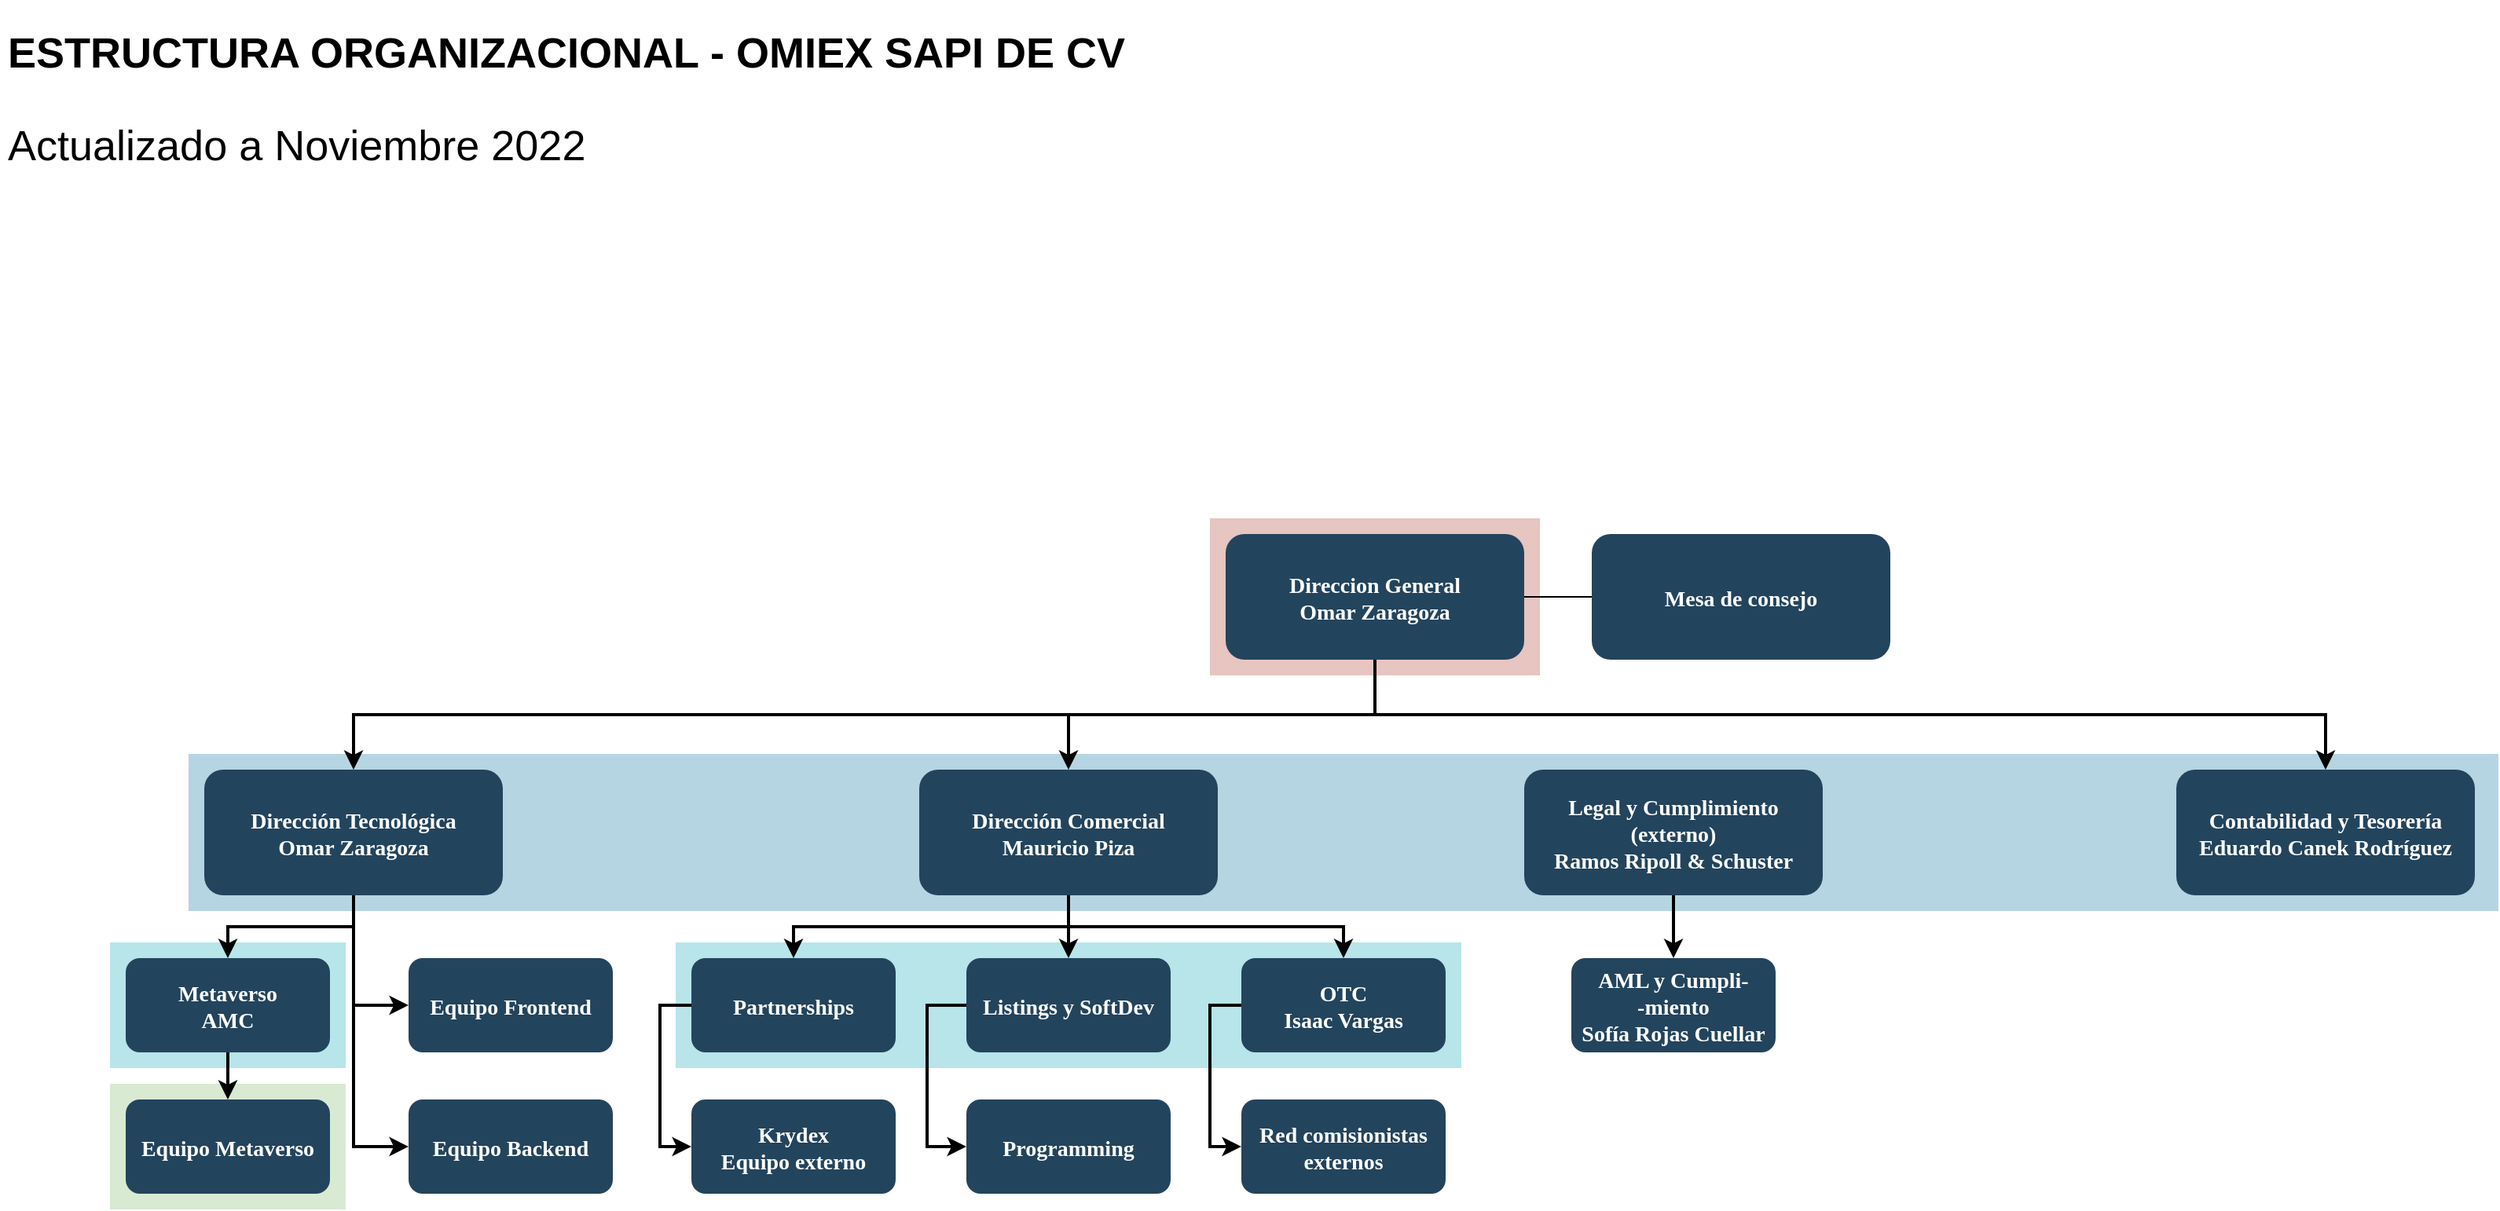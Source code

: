 <mxfile version="20.5.2" type="github">
  <diagram name="Page-1" id="2c0d36ab-eaac-3732-788b-9136903baeff">
    <mxGraphModel dx="2370" dy="1280" grid="1" gridSize="10" guides="1" tooltips="1" connect="1" arrows="1" fold="1" page="1" pageScale="1.5" pageWidth="1169" pageHeight="827" background="none" math="0" shadow="0">
      <root>
        <mxCell id="0" />
        <mxCell id="1" parent="0" />
        <mxCell id="123" value="" style="fillColor=#AE4132;strokeColor=none;opacity=30;" parent="1" vertex="1">
          <mxGeometry x="810" y="370" width="210" height="100.0" as="geometry" />
        </mxCell>
        <mxCell id="122" value="" style="fillColor=#10739E;strokeColor=none;opacity=30;" parent="1" vertex="1">
          <mxGeometry x="160" y="520" width="1470" height="100.0" as="geometry" />
        </mxCell>
        <mxCell id="111" value="" style="fillColor=#D9EAD3;strokeColor=none" parent="1" vertex="1">
          <mxGeometry x="110" y="730.0" width="150" height="80" as="geometry" />
        </mxCell>
        <mxCell id="109" value="" style="fillColor=#12AAB5;strokeColor=none;opacity=30;" parent="1" vertex="1">
          <mxGeometry x="470" y="640" width="500" height="80" as="geometry" />
        </mxCell>
        <mxCell id="108" value="" style="fillColor=#12AAB5;strokeColor=none;opacity=30;" parent="1" vertex="1">
          <mxGeometry x="110.0" y="640" width="150" height="80" as="geometry" />
        </mxCell>
        <mxCell id="2" value="Direccion General&#xa;Omar Zaragoza" style="rounded=1;fillColor=#23445D;gradientColor=none;strokeColor=none;fontColor=#FFFFFF;fontStyle=1;fontFamily=Tahoma;fontSize=14" parent="1" vertex="1">
          <mxGeometry x="820" y="380" width="190" height="80" as="geometry" />
        </mxCell>
        <mxCell id="4" value="Contabilidad y Tesorería&#xa;Eduardo Canek Rodríguez" style="rounded=1;fillColor=#23445D;gradientColor=none;strokeColor=none;fontColor=#FFFFFF;fontStyle=1;fontFamily=Tahoma;fontSize=14" parent="1" vertex="1">
          <mxGeometry x="1425.0" y="530" width="190" height="80" as="geometry" />
        </mxCell>
        <mxCell id="9" value="" style="edgeStyle=elbowEdgeStyle;elbow=vertical;strokeWidth=2;rounded=0" parent="1" source="2" target="4" edge="1">
          <mxGeometry x="400" y="410" width="100" height="100" as="geometry">
            <mxPoint x="400" y="510" as="sourcePoint" />
            <mxPoint x="500" y="410" as="targetPoint" />
          </mxGeometry>
        </mxCell>
        <mxCell id="10" value="Legal y Cumplimiento&#xa;(externo)&#xa;Ramos Ripoll &amp; Schuster" style="rounded=1;fillColor=#23445D;gradientColor=none;strokeColor=none;fontColor=#FFFFFF;fontStyle=1;fontFamily=Tahoma;fontSize=14" parent="1" vertex="1">
          <mxGeometry x="1010" y="530" width="190" height="80" as="geometry" />
        </mxCell>
        <mxCell id="12" value="Dirección Comercial&#xa;Mauricio Piza" style="rounded=1;fillColor=#23445D;gradientColor=none;strokeColor=none;fontColor=#FFFFFF;fontStyle=1;fontFamily=Tahoma;fontSize=14" parent="1" vertex="1">
          <mxGeometry x="625.0" y="530" width="190" height="80" as="geometry" />
        </mxCell>
        <mxCell id="13" value="Dirección Tecnológica&#xa;Omar Zaragoza" style="rounded=1;fillColor=#23445D;gradientColor=none;strokeColor=none;fontColor=#FFFFFF;fontStyle=1;fontFamily=Tahoma;fontSize=14" parent="1" vertex="1">
          <mxGeometry x="170" y="530" width="190" height="80" as="geometry" />
        </mxCell>
        <mxCell id="14" value="Metaverso&#xa;AMC" style="rounded=1;fillColor=#23445D;gradientColor=none;strokeColor=none;fontColor=#FFFFFF;fontStyle=1;fontFamily=Tahoma;fontSize=14" parent="1" vertex="1">
          <mxGeometry x="120" y="650" width="130" height="60" as="geometry" />
        </mxCell>
        <mxCell id="15" value="Equipo Metaverso" style="rounded=1;fillColor=#23445D;gradientColor=none;strokeColor=none;fontColor=#FFFFFF;fontStyle=1;fontFamily=Tahoma;fontSize=14" parent="1" vertex="1">
          <mxGeometry x="120" y="740" width="130" height="60" as="geometry" />
        </mxCell>
        <mxCell id="16" value="Equipo Frontend" style="rounded=1;fillColor=#23445D;gradientColor=none;strokeColor=none;fontColor=#FFFFFF;fontStyle=1;fontFamily=Tahoma;fontSize=14" parent="1" vertex="1">
          <mxGeometry x="300" y="650" width="130" height="60" as="geometry" />
        </mxCell>
        <mxCell id="17" value="Equipo Backend" style="rounded=1;fillColor=#23445D;gradientColor=none;strokeColor=none;fontColor=#FFFFFF;fontStyle=1;fontFamily=Tahoma;fontSize=14" parent="1" vertex="1">
          <mxGeometry x="300" y="740" width="130" height="60" as="geometry" />
        </mxCell>
        <mxCell id="25" value="Partnerships" style="rounded=1;fillColor=#23445D;gradientColor=none;strokeColor=none;fontColor=#FFFFFF;fontStyle=1;fontFamily=Tahoma;fontSize=14" parent="1" vertex="1">
          <mxGeometry x="480" y="650" width="130" height="60" as="geometry" />
        </mxCell>
        <mxCell id="26" value="Krydex&#xa;Equipo externo" style="rounded=1;fillColor=#23445D;gradientColor=none;strokeColor=none;fontColor=#FFFFFF;fontStyle=1;fontFamily=Tahoma;fontSize=14" parent="1" vertex="1">
          <mxGeometry x="480" y="740" width="130" height="60" as="geometry" />
        </mxCell>
        <mxCell id="29" value="Listings y SoftDev" style="rounded=1;fillColor=#23445D;gradientColor=none;strokeColor=none;fontColor=#FFFFFF;fontStyle=1;fontFamily=Tahoma;fontSize=14" parent="1" vertex="1">
          <mxGeometry x="655" y="650" width="130" height="60" as="geometry" />
        </mxCell>
        <mxCell id="30" value="Programming" style="rounded=1;fillColor=#23445D;gradientColor=none;strokeColor=none;fontColor=#FFFFFF;fontStyle=1;fontFamily=Tahoma;fontSize=14" parent="1" vertex="1">
          <mxGeometry x="655" y="740" width="130" height="60" as="geometry" />
        </mxCell>
        <mxCell id="33" value="OTC&#xa;Isaac Vargas" style="rounded=1;fillColor=#23445D;gradientColor=none;strokeColor=none;fontColor=#FFFFFF;fontStyle=1;fontFamily=Tahoma;fontSize=14" parent="1" vertex="1">
          <mxGeometry x="830" y="650" width="130" height="60" as="geometry" />
        </mxCell>
        <mxCell id="34" value="Red comisionistas&#xa;externos" style="rounded=1;fillColor=#23445D;gradientColor=none;strokeColor=none;fontColor=#FFFFFF;fontStyle=1;fontFamily=Tahoma;fontSize=14" parent="1" vertex="1">
          <mxGeometry x="830" y="740" width="130" height="60" as="geometry" />
        </mxCell>
        <mxCell id="41" value="AML y Cumpli-&#xa;-miento&#xa;Sofía Rojas Cuellar" style="rounded=1;fillColor=#23445D;gradientColor=none;strokeColor=none;fontColor=#FFFFFF;fontStyle=1;fontFamily=Tahoma;fontSize=14" parent="1" vertex="1">
          <mxGeometry x="1040" y="650" width="130" height="60" as="geometry" />
        </mxCell>
        <mxCell id="59" value="" style="edgeStyle=elbowEdgeStyle;elbow=vertical;strokeWidth=2;rounded=0" parent="1" source="2" target="12" edge="1">
          <mxGeometry x="410" y="420" width="100" height="100" as="geometry">
            <mxPoint x="925.0" y="470" as="sourcePoint" />
            <mxPoint x="1530.0" y="540" as="targetPoint" />
          </mxGeometry>
        </mxCell>
        <mxCell id="61" value="" style="edgeStyle=elbowEdgeStyle;elbow=vertical;strokeWidth=2;rounded=0" parent="1" source="2" target="13" edge="1">
          <mxGeometry x="40" y="330" width="100" height="100" as="geometry">
            <mxPoint x="40" y="430" as="sourcePoint" />
            <mxPoint x="140" y="330" as="targetPoint" />
          </mxGeometry>
        </mxCell>
        <mxCell id="62" value="" style="edgeStyle=elbowEdgeStyle;elbow=vertical;strokeWidth=2;rounded=0" parent="1" source="13" target="14" edge="1">
          <mxGeometry x="40" y="330" width="100" height="100" as="geometry">
            <mxPoint x="40" y="430" as="sourcePoint" />
            <mxPoint x="140" y="330" as="targetPoint" />
          </mxGeometry>
        </mxCell>
        <mxCell id="64" value="" style="edgeStyle=elbowEdgeStyle;elbow=horizontal;strokeWidth=2;rounded=0" parent="1" source="13" target="16" edge="1">
          <mxGeometry x="40" y="330" width="100" height="100" as="geometry">
            <mxPoint x="40" y="430" as="sourcePoint" />
            <mxPoint x="140" y="330" as="targetPoint" />
            <Array as="points">
              <mxPoint x="265" y="630" />
            </Array>
          </mxGeometry>
        </mxCell>
        <mxCell id="65" value="" style="edgeStyle=elbowEdgeStyle;elbow=horizontal;strokeWidth=2;rounded=0" parent="1" source="13" target="17" edge="1">
          <mxGeometry x="40" y="330" width="100" height="100" as="geometry">
            <mxPoint x="40" y="430" as="sourcePoint" />
            <mxPoint x="140" y="330" as="targetPoint" />
            <Array as="points">
              <mxPoint x="265" y="670" />
            </Array>
          </mxGeometry>
        </mxCell>
        <mxCell id="70" value="" style="edgeStyle=elbowEdgeStyle;elbow=horizontal;strokeWidth=2;rounded=0" parent="1" source="25" target="26" edge="1">
          <mxGeometry x="40" y="330" width="100" height="100" as="geometry">
            <mxPoint x="40" y="430" as="sourcePoint" />
            <mxPoint x="140" y="330" as="targetPoint" />
            <Array as="points">
              <mxPoint x="460" y="730" />
            </Array>
          </mxGeometry>
        </mxCell>
        <mxCell id="73" value="" style="edgeStyle=elbowEdgeStyle;elbow=horizontal;strokeWidth=2;rounded=0" parent="1" source="29" target="30" edge="1">
          <mxGeometry x="40" y="330" width="100" height="100" as="geometry">
            <mxPoint x="40" y="430" as="sourcePoint" />
            <mxPoint x="140" y="330" as="targetPoint" />
            <Array as="points">
              <mxPoint x="630" y="730" />
            </Array>
          </mxGeometry>
        </mxCell>
        <mxCell id="76" value="" style="edgeStyle=elbowEdgeStyle;elbow=horizontal;strokeWidth=2;rounded=0" parent="1" source="33" target="34" edge="1">
          <mxGeometry x="40" y="330" width="100" height="100" as="geometry">
            <mxPoint x="40" y="430" as="sourcePoint" />
            <mxPoint x="140" y="330" as="targetPoint" />
            <Array as="points">
              <mxPoint x="810" y="730" />
            </Array>
          </mxGeometry>
        </mxCell>
        <mxCell id="100" value="" style="edgeStyle=elbowEdgeStyle;elbow=vertical;strokeWidth=2;rounded=0" parent="1" source="12" target="25" edge="1">
          <mxGeometry x="40" y="330" width="100" height="100" as="geometry">
            <mxPoint x="40" y="430" as="sourcePoint" />
            <mxPoint x="140" y="330" as="targetPoint" />
          </mxGeometry>
        </mxCell>
        <mxCell id="101" value="" style="edgeStyle=elbowEdgeStyle;elbow=vertical;strokeWidth=2;rounded=0" parent="1" source="12" target="29" edge="1">
          <mxGeometry x="40" y="330" width="100" height="100" as="geometry">
            <mxPoint x="40" y="430" as="sourcePoint" />
            <mxPoint x="140" y="330" as="targetPoint" />
          </mxGeometry>
        </mxCell>
        <mxCell id="102" value="" style="edgeStyle=elbowEdgeStyle;elbow=vertical;strokeWidth=2;rounded=0" parent="1" source="12" target="33" edge="1">
          <mxGeometry x="40" y="330" width="100" height="100" as="geometry">
            <mxPoint x="40" y="430" as="sourcePoint" />
            <mxPoint x="140" y="330" as="targetPoint" />
          </mxGeometry>
        </mxCell>
        <mxCell id="103" value="" style="edgeStyle=elbowEdgeStyle;elbow=vertical;strokeWidth=2;rounded=0" parent="1" source="10" target="41" edge="1">
          <mxGeometry x="40" y="330" width="100" height="100" as="geometry">
            <mxPoint x="40" y="430" as="sourcePoint" />
            <mxPoint x="140" y="330" as="targetPoint" />
          </mxGeometry>
        </mxCell>
        <mxCell id="107" value="" style="edgeStyle=elbowEdgeStyle;elbow=vertical;rounded=0;strokeWidth=2" parent="1" source="14" target="15" edge="1">
          <mxGeometry x="40" y="330" width="100" height="100" as="geometry">
            <mxPoint x="40" y="430" as="sourcePoint" />
            <mxPoint x="140" y="330" as="targetPoint" />
          </mxGeometry>
        </mxCell>
        <mxCell id="Mv1HnMM6e_C7Xg7N3_UZ-124" style="edgeStyle=orthogonalEdgeStyle;rounded=0;orthogonalLoop=1;jettySize=auto;html=1;exitX=0;exitY=0.5;exitDx=0;exitDy=0;entryX=1;entryY=0.5;entryDx=0;entryDy=0;endArrow=none;endFill=0;" edge="1" parent="1" source="Mv1HnMM6e_C7Xg7N3_UZ-123" target="2">
          <mxGeometry relative="1" as="geometry" />
        </mxCell>
        <mxCell id="Mv1HnMM6e_C7Xg7N3_UZ-123" value="Mesa de consejo" style="rounded=1;fillColor=#23445D;gradientColor=none;strokeColor=none;fontColor=#FFFFFF;fontStyle=1;fontFamily=Tahoma;fontSize=14" vertex="1" parent="1">
          <mxGeometry x="1053" y="380" width="190" height="80" as="geometry" />
        </mxCell>
        <mxCell id="Mv1HnMM6e_C7Xg7N3_UZ-125" value="&lt;h1 style=&quot;font-size: 27px;&quot;&gt;&lt;font style=&quot;font-size: 27px;&quot;&gt;ESTRUCTURA ORGANIZACIONAL - OMIEX SAPI DE CV&lt;/font&gt;&lt;/h1&gt;&lt;p style=&quot;font-size: 27px;&quot;&gt;&lt;font style=&quot;font-size: 27px;&quot;&gt;Actualizado a Noviembre 2022&lt;/font&gt;&lt;/p&gt;" style="text;html=1;strokeColor=none;fillColor=none;spacing=5;spacingTop=-20;whiteSpace=wrap;overflow=hidden;rounded=0;" vertex="1" parent="1">
          <mxGeometry x="40" y="50" width="740" height="190" as="geometry" />
        </mxCell>
      </root>
    </mxGraphModel>
  </diagram>
</mxfile>
